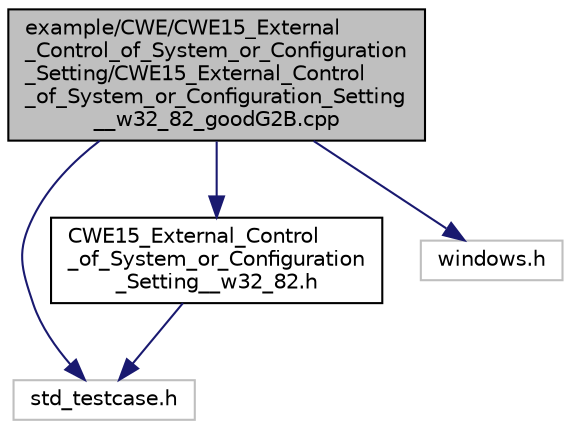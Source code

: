 digraph "example/CWE/CWE15_External_Control_of_System_or_Configuration_Setting/CWE15_External_Control_of_System_or_Configuration_Setting__w32_82_goodG2B.cpp"
{
  edge [fontname="Helvetica",fontsize="10",labelfontname="Helvetica",labelfontsize="10"];
  node [fontname="Helvetica",fontsize="10",shape=record];
  Node0 [label="example/CWE/CWE15_External\l_Control_of_System_or_Configuration\l_Setting/CWE15_External_Control\l_of_System_or_Configuration_Setting\l__w32_82_goodG2B.cpp",height=0.2,width=0.4,color="black", fillcolor="grey75", style="filled", fontcolor="black"];
  Node0 -> Node1 [color="midnightblue",fontsize="10",style="solid",fontname="Helvetica"];
  Node1 [label="std_testcase.h",height=0.2,width=0.4,color="grey75", fillcolor="white", style="filled"];
  Node0 -> Node2 [color="midnightblue",fontsize="10",style="solid",fontname="Helvetica"];
  Node2 [label="CWE15_External_Control\l_of_System_or_Configuration\l_Setting__w32_82.h",height=0.2,width=0.4,color="black", fillcolor="white", style="filled",URL="$CWE15__External__Control__of__System__or__Configuration__Setting____w32__82_8h.html"];
  Node2 -> Node1 [color="midnightblue",fontsize="10",style="solid",fontname="Helvetica"];
  Node0 -> Node3 [color="midnightblue",fontsize="10",style="solid",fontname="Helvetica"];
  Node3 [label="windows.h",height=0.2,width=0.4,color="grey75", fillcolor="white", style="filled"];
}
